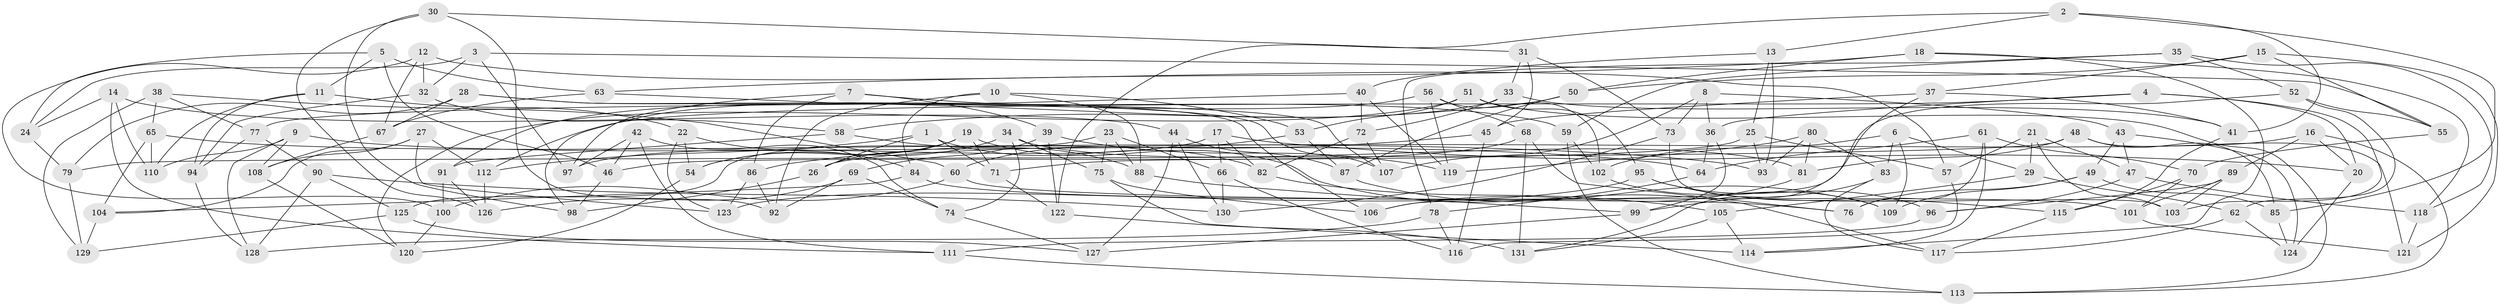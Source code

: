// Generated by graph-tools (version 1.1) at 2025/58/03/09/25 04:58:10]
// undirected, 131 vertices, 262 edges
graph export_dot {
graph [start="1"]
  node [color=gray90,style=filled];
  1;
  2;
  3;
  4;
  5;
  6;
  7;
  8;
  9;
  10;
  11;
  12;
  13;
  14;
  15;
  16;
  17;
  18;
  19;
  20;
  21;
  22;
  23;
  24;
  25;
  26;
  27;
  28;
  29;
  30;
  31;
  32;
  33;
  34;
  35;
  36;
  37;
  38;
  39;
  40;
  41;
  42;
  43;
  44;
  45;
  46;
  47;
  48;
  49;
  50;
  51;
  52;
  53;
  54;
  55;
  56;
  57;
  58;
  59;
  60;
  61;
  62;
  63;
  64;
  65;
  66;
  67;
  68;
  69;
  70;
  71;
  72;
  73;
  74;
  75;
  76;
  77;
  78;
  79;
  80;
  81;
  82;
  83;
  84;
  85;
  86;
  87;
  88;
  89;
  90;
  91;
  92;
  93;
  94;
  95;
  96;
  97;
  98;
  99;
  100;
  101;
  102;
  103;
  104;
  105;
  106;
  107;
  108;
  109;
  110;
  111;
  112;
  113;
  114;
  115;
  116;
  117;
  118;
  119;
  120;
  121;
  122;
  123;
  124;
  125;
  126;
  127;
  128;
  129;
  130;
  131;
  1 -- 112;
  1 -- 26;
  1 -- 82;
  1 -- 71;
  2 -- 122;
  2 -- 41;
  2 -- 85;
  2 -- 13;
  3 -- 55;
  3 -- 97;
  3 -- 24;
  3 -- 32;
  4 -- 112;
  4 -- 20;
  4 -- 36;
  4 -- 103;
  5 -- 24;
  5 -- 46;
  5 -- 11;
  5 -- 63;
  6 -- 102;
  6 -- 83;
  6 -- 109;
  6 -- 29;
  7 -- 97;
  7 -- 39;
  7 -- 59;
  7 -- 86;
  8 -- 43;
  8 -- 73;
  8 -- 36;
  8 -- 107;
  9 -- 128;
  9 -- 64;
  9 -- 108;
  9 -- 110;
  10 -- 53;
  10 -- 88;
  10 -- 92;
  10 -- 84;
  11 -- 22;
  11 -- 110;
  11 -- 94;
  12 -- 32;
  12 -- 100;
  12 -- 57;
  12 -- 67;
  13 -- 93;
  13 -- 25;
  13 -- 40;
  14 -- 44;
  14 -- 110;
  14 -- 24;
  14 -- 111;
  15 -- 50;
  15 -- 121;
  15 -- 55;
  15 -- 37;
  16 -- 26;
  16 -- 113;
  16 -- 20;
  16 -- 89;
  17 -- 82;
  17 -- 20;
  17 -- 97;
  17 -- 66;
  18 -- 114;
  18 -- 50;
  18 -- 63;
  18 -- 118;
  19 -- 26;
  19 -- 71;
  19 -- 54;
  19 -- 117;
  20 -- 124;
  21 -- 103;
  21 -- 57;
  21 -- 29;
  21 -- 47;
  22 -- 54;
  22 -- 84;
  22 -- 123;
  23 -- 88;
  23 -- 125;
  23 -- 66;
  23 -- 75;
  24 -- 79;
  25 -- 93;
  25 -- 57;
  25 -- 46;
  26 -- 98;
  27 -- 108;
  27 -- 123;
  27 -- 104;
  27 -- 112;
  28 -- 79;
  28 -- 67;
  28 -- 107;
  28 -- 106;
  29 -- 105;
  29 -- 62;
  30 -- 98;
  30 -- 126;
  30 -- 31;
  30 -- 92;
  31 -- 45;
  31 -- 33;
  31 -- 73;
  32 -- 58;
  32 -- 94;
  33 -- 41;
  33 -- 72;
  33 -- 98;
  34 -- 54;
  34 -- 81;
  34 -- 74;
  34 -- 75;
  35 -- 52;
  35 -- 118;
  35 -- 78;
  35 -- 59;
  36 -- 99;
  36 -- 64;
  37 -- 41;
  37 -- 45;
  37 -- 131;
  38 -- 65;
  38 -- 129;
  38 -- 60;
  38 -- 77;
  39 -- 122;
  39 -- 69;
  39 -- 119;
  40 -- 72;
  40 -- 119;
  40 -- 77;
  41 -- 115;
  42 -- 46;
  42 -- 74;
  42 -- 97;
  42 -- 111;
  43 -- 49;
  43 -- 124;
  43 -- 47;
  44 -- 130;
  44 -- 127;
  44 -- 87;
  45 -- 116;
  45 -- 86;
  46 -- 98;
  47 -- 118;
  47 -- 96;
  48 -- 85;
  48 -- 79;
  48 -- 81;
  48 -- 121;
  49 -- 85;
  49 -- 76;
  49 -- 109;
  50 -- 58;
  50 -- 87;
  51 -- 95;
  51 -- 113;
  51 -- 53;
  51 -- 120;
  52 -- 62;
  52 -- 106;
  52 -- 55;
  53 -- 60;
  53 -- 87;
  54 -- 120;
  55 -- 70;
  56 -- 68;
  56 -- 119;
  56 -- 102;
  56 -- 91;
  57 -- 116;
  58 -- 88;
  58 -- 91;
  59 -- 102;
  59 -- 113;
  60 -- 100;
  60 -- 76;
  61 -- 64;
  61 -- 70;
  61 -- 76;
  61 -- 114;
  62 -- 124;
  62 -- 117;
  63 -- 107;
  63 -- 67;
  64 -- 78;
  65 -- 93;
  65 -- 104;
  65 -- 110;
  66 -- 116;
  66 -- 130;
  67 -- 108;
  68 -- 76;
  68 -- 71;
  68 -- 131;
  69 -- 126;
  69 -- 92;
  69 -- 74;
  70 -- 101;
  70 -- 115;
  71 -- 122;
  72 -- 107;
  72 -- 82;
  73 -- 103;
  73 -- 130;
  74 -- 127;
  75 -- 106;
  75 -- 114;
  77 -- 94;
  77 -- 90;
  78 -- 128;
  78 -- 116;
  79 -- 129;
  80 -- 119;
  80 -- 83;
  80 -- 81;
  80 -- 93;
  81 -- 106;
  82 -- 105;
  83 -- 117;
  83 -- 99;
  84 -- 104;
  84 -- 101;
  85 -- 124;
  86 -- 92;
  86 -- 123;
  87 -- 109;
  88 -- 99;
  89 -- 101;
  89 -- 96;
  89 -- 103;
  90 -- 128;
  90 -- 130;
  90 -- 125;
  91 -- 126;
  91 -- 100;
  94 -- 128;
  95 -- 115;
  95 -- 123;
  95 -- 96;
  96 -- 111;
  99 -- 127;
  100 -- 120;
  101 -- 121;
  102 -- 109;
  104 -- 129;
  105 -- 131;
  105 -- 114;
  108 -- 120;
  111 -- 113;
  112 -- 126;
  115 -- 117;
  118 -- 121;
  122 -- 131;
  125 -- 127;
  125 -- 129;
}
